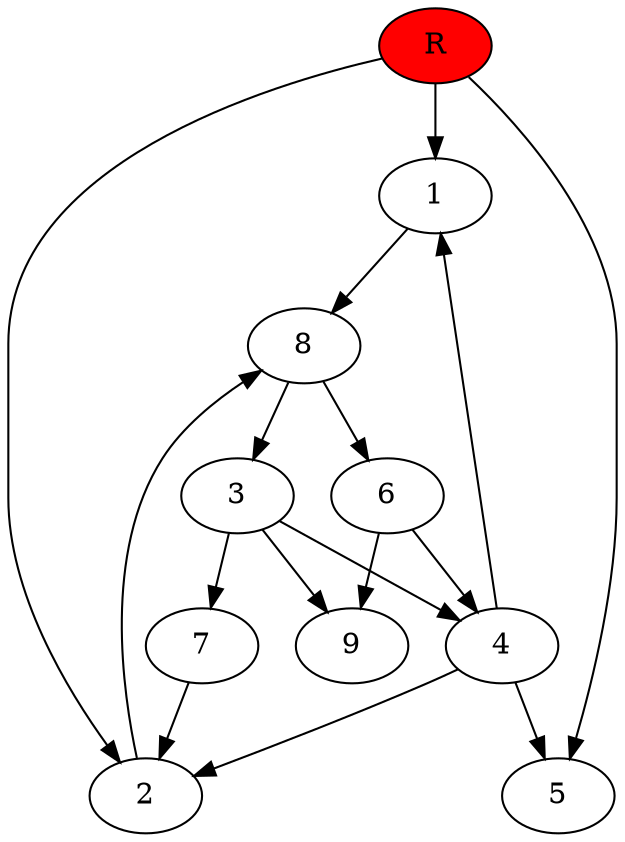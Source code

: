 digraph prb71903 {
	1
	2
	3
	4
	5
	6
	7
	8
	R [fillcolor="#ff0000" style=filled]
	1 -> 8
	2 -> 8
	3 -> 4
	3 -> 7
	3 -> 9
	4 -> 1
	4 -> 2
	4 -> 5
	6 -> 4
	6 -> 9
	7 -> 2
	8 -> 3
	8 -> 6
	R -> 1
	R -> 2
	R -> 5
}
